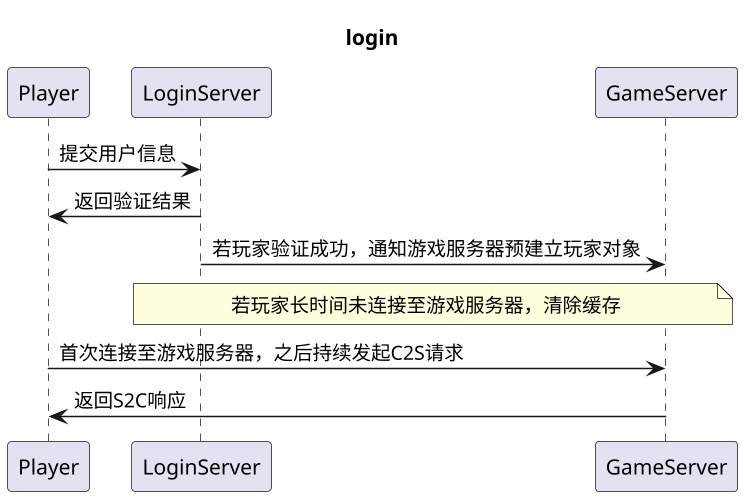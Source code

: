 @startuml login

scale 1.5
title login

Player -> LoginServer: 提交用户信息
LoginServer -> Player: 返回验证结果

LoginServer -> GameServer: 若玩家验证成功，通知游戏服务器预建立玩家对象
note over LoginServer, GameServer: 若玩家长时间未连接至游戏服务器，清除缓存

Player -> GameServer: 首次连接至游戏服务器，之后持续发起C2S请求
GameServer -> Player: 返回S2C响应

@enduml
